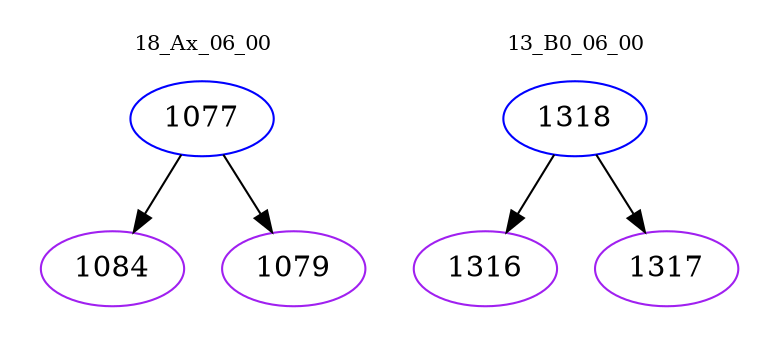 digraph{
subgraph cluster_0 {
color = white
label = "18_Ax_06_00";
fontsize=10;
T0_1077 [label="1077", color="blue"]
T0_1077 -> T0_1084 [color="black"]
T0_1084 [label="1084", color="purple"]
T0_1077 -> T0_1079 [color="black"]
T0_1079 [label="1079", color="purple"]
}
subgraph cluster_1 {
color = white
label = "13_B0_06_00";
fontsize=10;
T1_1318 [label="1318", color="blue"]
T1_1318 -> T1_1316 [color="black"]
T1_1316 [label="1316", color="purple"]
T1_1318 -> T1_1317 [color="black"]
T1_1317 [label="1317", color="purple"]
}
}
